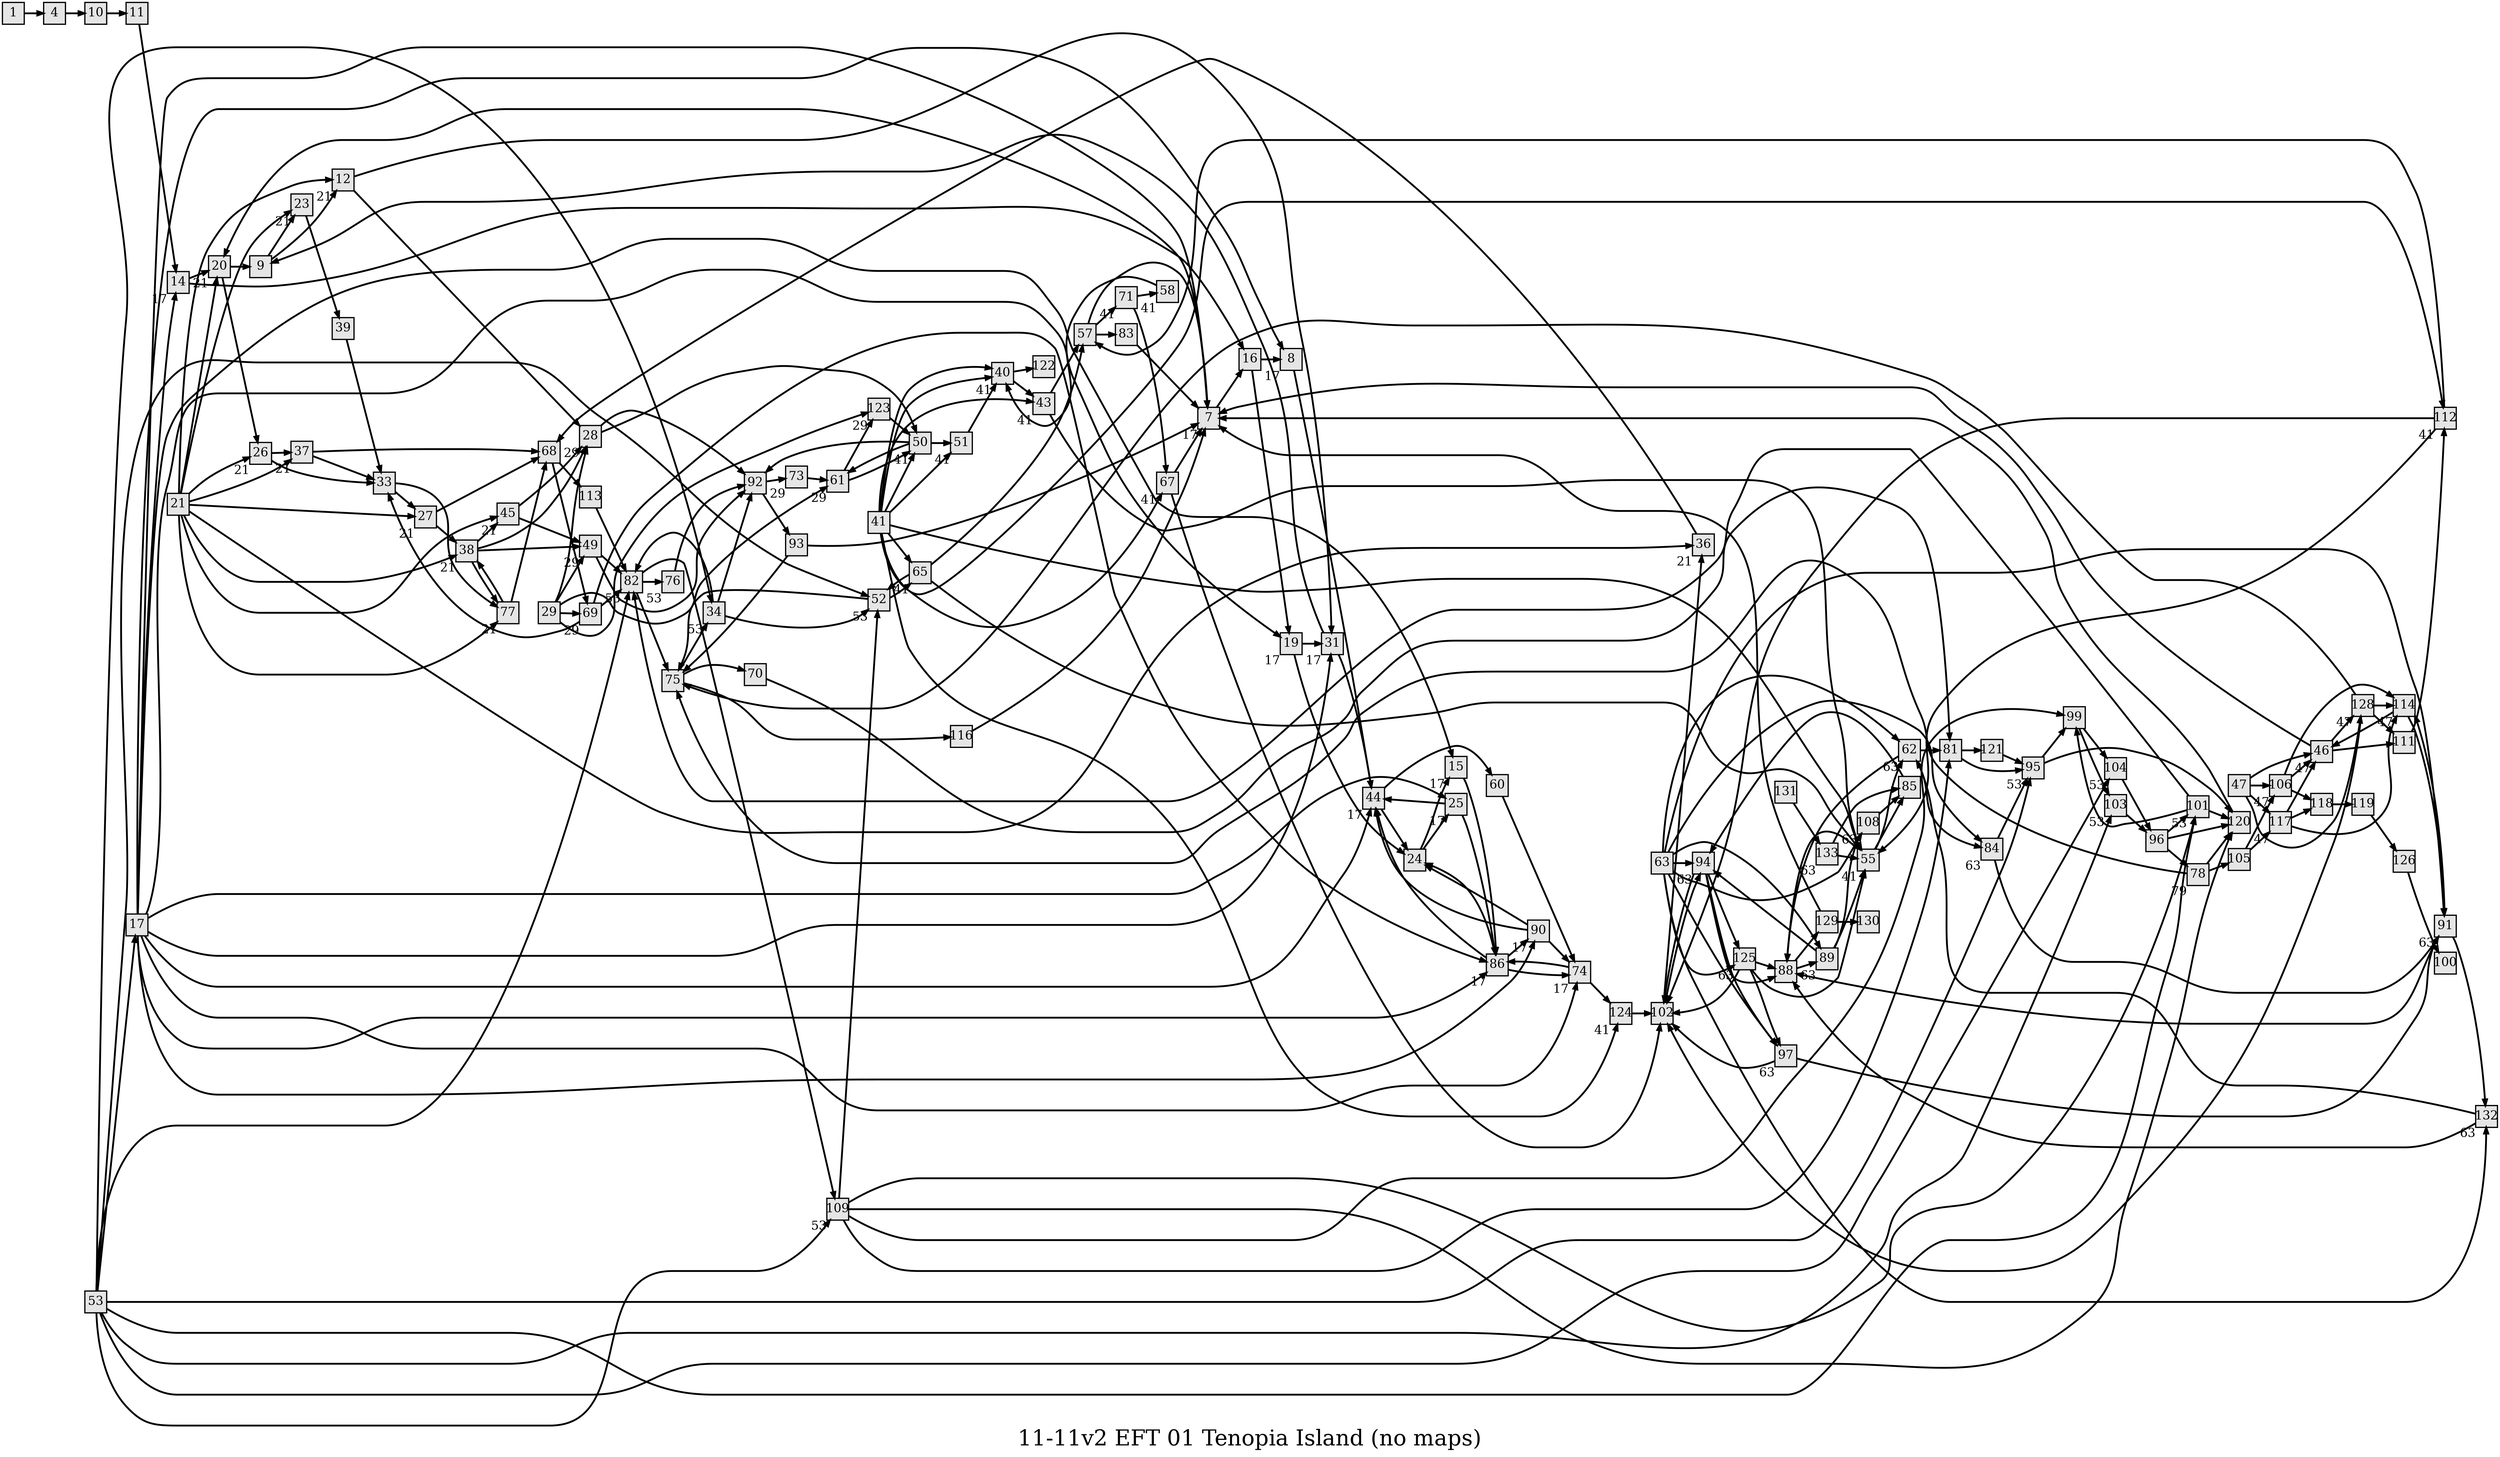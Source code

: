 digraph g{
  graph [ label="11-11v2 EFT 01 Tenopia Island (no maps)" rankdir=LR, ordering=out, fontsize=36, nodesep="0.35", ranksep="0.45"];
  node  [shape=rect, penwidth=2, fontsize=20, style=filled, fillcolor=grey90, margin="0,0", labelfloat=true, regular=true, fixedsize=true];
  edge  [labelfloat=true, penwidth=3, fontsize=12];
  // ---;
  // group  : Katz;
  // id     :;
  // gbid   :;
  // series :;
  // title  :;
  // author :;
  // credit:;
  // - name : Kylie McGregor;
  // role : encoder;
  // date : 2017-08-28;
  // - name : Jeremy Douglass;
  // role : editor;
  // date : 2017-10-19;
  // render:;
  // - name   : small;
  // styles : gvStyles-small.txt;
  // engine : dot;
  // comment: >;
  
  // ---;
  
  // From | To | Label;
  
  1 -> 4;
  4 -> 10;
  7	[ xlabel="17" ];
  7 -> 20;
  7 -> 16;
  17 -> 7;
  8	[ xlabel="17" ];
  8 -> 44;
  17 -> 8;
  9 -> 23;
  9 -> 12;
  10 -> 11;
  11 -> 14;
  12	[ xlabel="21" ];
  12 -> 31;
  12 -> 28;
  21 -> 12;
  14	[ xlabel="17" ];
  14 -> 20;
  14 -> 16;
  17 -> 14;
  15	[ xlabel="17" ];
  15 -> 86;
  17 -> 15;
  16 -> 8;
  16 -> 19;
  19	[ xlabel="17" ];
  19 -> 31;
  19 -> 24;
  17 -> 19;
  20	[ xlabel="21" ];
  20 -> 9;
  20 -> 26;
  21 -> 20;
  23	[ xlabel="21" ];
  23 -> 39;
  21 -> 23;
  24 -> 15;
  24 -> 25;
  25	[ xlabel="17" ];
  25 -> 44;
  25 -> 86;
  17 -> 25;
  26	[ xlabel="21" ];
  26 -> 37;
  26 -> 33;
  21 -> 26;
  27	[ xlabel="21" ];
  27 -> 68;
  27 -> 38;
  21 -> 27;
  28	[ xlabel="29" ];
  28 -> 92;
  28 -> 50;
  29 -> 28;
  31	[ xlabel="17" ];
  31 -> 9;
  31 -> 44;
  17 -> 31;
  33 -> 77;
  33 -> 27;
  34	[ xlabel="53" ];
  34 -> 92;
  34 -> 52;
  34 -> 82;
  53 -> 34;
  36	[ xlabel="21" ];
  36 -> 68;
  21 -> 36;
  37	[ xlabel="21" ];
  37 -> 33;
  37 -> 68;
  21 -> 37;
  38 -> 45;
  38	[ xlabel="21" ];
  38 -> 49;
  38 -> 28;
  38 -> 77;
  21 -> 38;
  39 -> 33;
  40 -> 122;
  40	[ xlabel="41" ];
  40 -> 43;
  41 -> 40;
  43	[ xlabel="41" ];
  43 -> 57;
  43 -> 55;
  41 -> 43;
  44	[ xlabel="17" ];
  44 -> 60;
  44 -> 24;
  17 -> 44;
  45	[ xlabel="21" ];
  45 -> 49;
  45 -> 28;
  21 -> 45;
  46 -> 128;
  46	[ xlabel="47" ];
  46 -> 111;
  46 -> 7;
  47 -> 46;
  49	[ xlabel="29" ];
  49 -> 82;
  49 -> 92;
  29 -> 49;
  50 -> 51;
  50	[ xlabel="41" ];
  50 -> 92;
  50 -> 61;
  41 -> 50;
  51	[ xlabel="41" ];
  51 -> 40;
  41 -> 51;
  52	[ xlabel="53" ];
  52 -> 75;
  52 -> 65;
  53 -> 52;
  55	[ xlabel="41" ];
  55 -> 88;
  55 -> 62;
  55 -> 85;
  41 -> 55;
  57 -> 7;
  57 -> 71;
  57 -> 83;
  58	[ xlabel="41" ];
  58 -> 40;
  41 -> 40;
  60 -> 74;
  61 -> 123;
  61	[ xlabel="29" ];
  61 -> 50;
  29 -> 61;
  62	[ xlabel="63" ];
  62 -> 81;
  62 -> 84;
  62 -> 88;
  63 -> 62;
  65	[ xlabel="41" ];
  65 -> 52;
  65 -> 57;
  65 -> 55;
  41 -> 65;
  67	[ xlabel="41" ];
  67 -> 7;
  67 -> 102;
  41 -> 67;
  68 -> 113;
  68 -> 69;
  69	[ xlabel="29" ];
  69 -> 86;
  69 -> 33;
  69 -> 82;
  29 -> 69;
  70 -> 81;
  71	[ xlabel="41" ];
  71 -> 58;
  71 -> 67;
  73	[ xlabel="29" ];
  73 -> 61;
  74	[ xlabel="17" ];
  74 -> 124;
  74 -> 86;
  17 -> 74;
  75 -> 34;
  75 -> 70;
  75 -> 116;
  76	[ xlabel="53" ];
  76 -> 92;
  53 -> 17;
  77	[ xlabel="21" ];
  77 -> 68;
  77 -> 38;
  21 -> 77;
  78	[ xlabel="79" ];
  78 -> 120;
  78 -> 75;
  78 -> 105;
  81 -> 121;
  81 -> 95;
  82 -> 109;
  82	[ xlabel="53" ];
  82 -> 76;
  82 -> 75;
  53 -> 82;
  83 -> 7;
  84	[ xlabel="63" ];
  84 -> 95;
  84 -> 91;
  63 -> 84;
  85 -> 94;
  86 -> 90;
  86	[ xlabel="17" ];
  86 -> 44;
  86 -> 74;
  86 -> 24;
  17 -> 86;
  88 -> 129;
  88 -> 89;
  89	[ xlabel="63" ];
  89 -> 108;
  89 -> 94;
  89 -> 55;
  63 -> 89;
  90	[ xlabel="17" ];
  90 -> 24;
  90 -> 74;
  90 -> 44;
  17 -> 90;
  91 -> 132;
  91	[ xlabel="63" ];
  91 -> 114;
  91 -> 88;
  63 -> 91;
  92 -> 73;
  92 -> 93;
  93 -> 7;
  93 -> 75;
  94 -> 125;
  94	[ xlabel="63" ];
  94 -> 97;
  94 -> 102;
  94 -> 88;
  63 -> 94;
  95	[ xlabel="53" ];
  95 -> 99;
  95 -> 120;
  53 -> 95;
  96 -> 101;
  96 -> 120;
  96 -> 78;
  97	[ xlabel="63" ];
  97 -> 91;
  97 -> 102;
  63 -> 97;
  99 -> 104;
  99 -> 103;
  101	[ xlabel="53" ];
  101 -> 82;
  101 -> 120;
  101 -> 99;
  53 -> 101;
  102 -> 36;
  102 -> 94;
  103	[ xlabel="53" ];
  103 -> 96;
  53 -> 103;
  104	[ xlabel="53" ];
  104 -> 96;
  53 -> 104;
  105 -> 117;
  105 -> 106;
  106	[ xlabel="47" ];
  106 -> 46;
  106 -> 118;
  106 -> 114;
  47 -> 106;
  108	[ xlabel="63" ];
  108 -> 85;
  63 -> 108;
  109	[ xlabel="53" ];
  109 -> 52;
  109 -> 101;
  109 -> 120;
  109 -> 99;
  109 -> 81;
  53 -> 109;
  111 -> 112;
  112 -> 102;
  113 -> 82;
  114	[ xlabel="47" ];
  114 -> 46;
  114 -> 91;
  116 -> 7;
  117	[ xlabel="47" ];
  117 -> 46;
  117 -> 118;
  117 -> 114;
  47 -> 117;
  118 -> 119;
  119 -> 126;
  120 -> 7;
  121 -> 95;
  112	[ xlabel="41" ];
  112 -> 57;
  112 -> 55;
  41 -> 112;
  123	[ xlabel="29" ];
  123 -> 50;
  29 -> 123;
  124	[ xlabel="41" ];
  124 -> 102;
  41 -> 124;
  125	[ xlabel="63" ];
  125 -> 88;
  125 -> 55;
  125 -> 97;
  125 -> 102;
  63 -> 125;
  126 -> 100;
  128	[ xlabel="47" ];
  128 -> 75;
  128 -> 114;
  128 -> 102;
  128 -> 111;
  47 -> 128;
  129 -> 7;
  129 -> 130;
  131 -> 133;
  132	[ xlabel="63" ];
  132 -> 88;
  132 -> 62;
  63 -> 132;
  133	[ xlabel="63" ];
  133 -> 85;
  133 -> 55;
}

